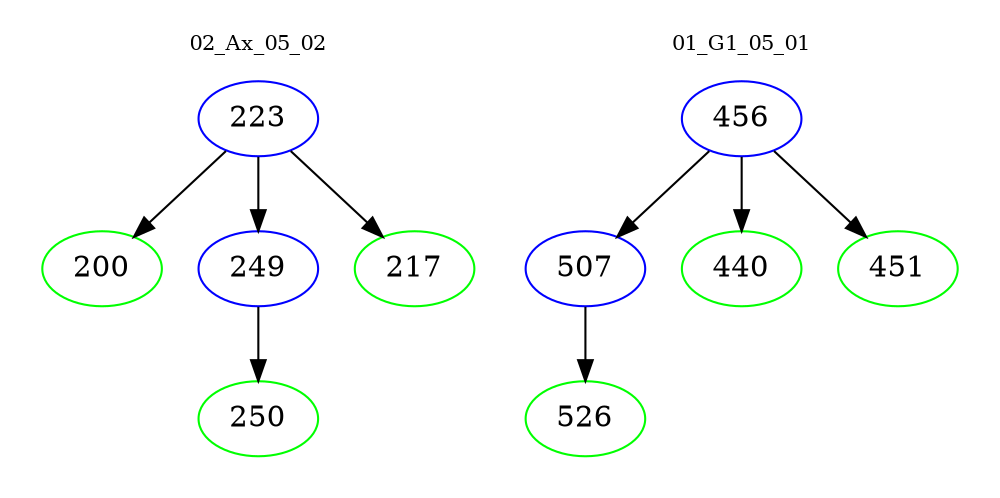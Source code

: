 digraph{
subgraph cluster_0 {
color = white
label = "02_Ax_05_02";
fontsize=10;
T0_223 [label="223", color="blue"]
T0_223 -> T0_200 [color="black"]
T0_200 [label="200", color="green"]
T0_223 -> T0_249 [color="black"]
T0_249 [label="249", color="blue"]
T0_249 -> T0_250 [color="black"]
T0_250 [label="250", color="green"]
T0_223 -> T0_217 [color="black"]
T0_217 [label="217", color="green"]
}
subgraph cluster_1 {
color = white
label = "01_G1_05_01";
fontsize=10;
T1_456 [label="456", color="blue"]
T1_456 -> T1_507 [color="black"]
T1_507 [label="507", color="blue"]
T1_507 -> T1_526 [color="black"]
T1_526 [label="526", color="green"]
T1_456 -> T1_440 [color="black"]
T1_440 [label="440", color="green"]
T1_456 -> T1_451 [color="black"]
T1_451 [label="451", color="green"]
}
}
